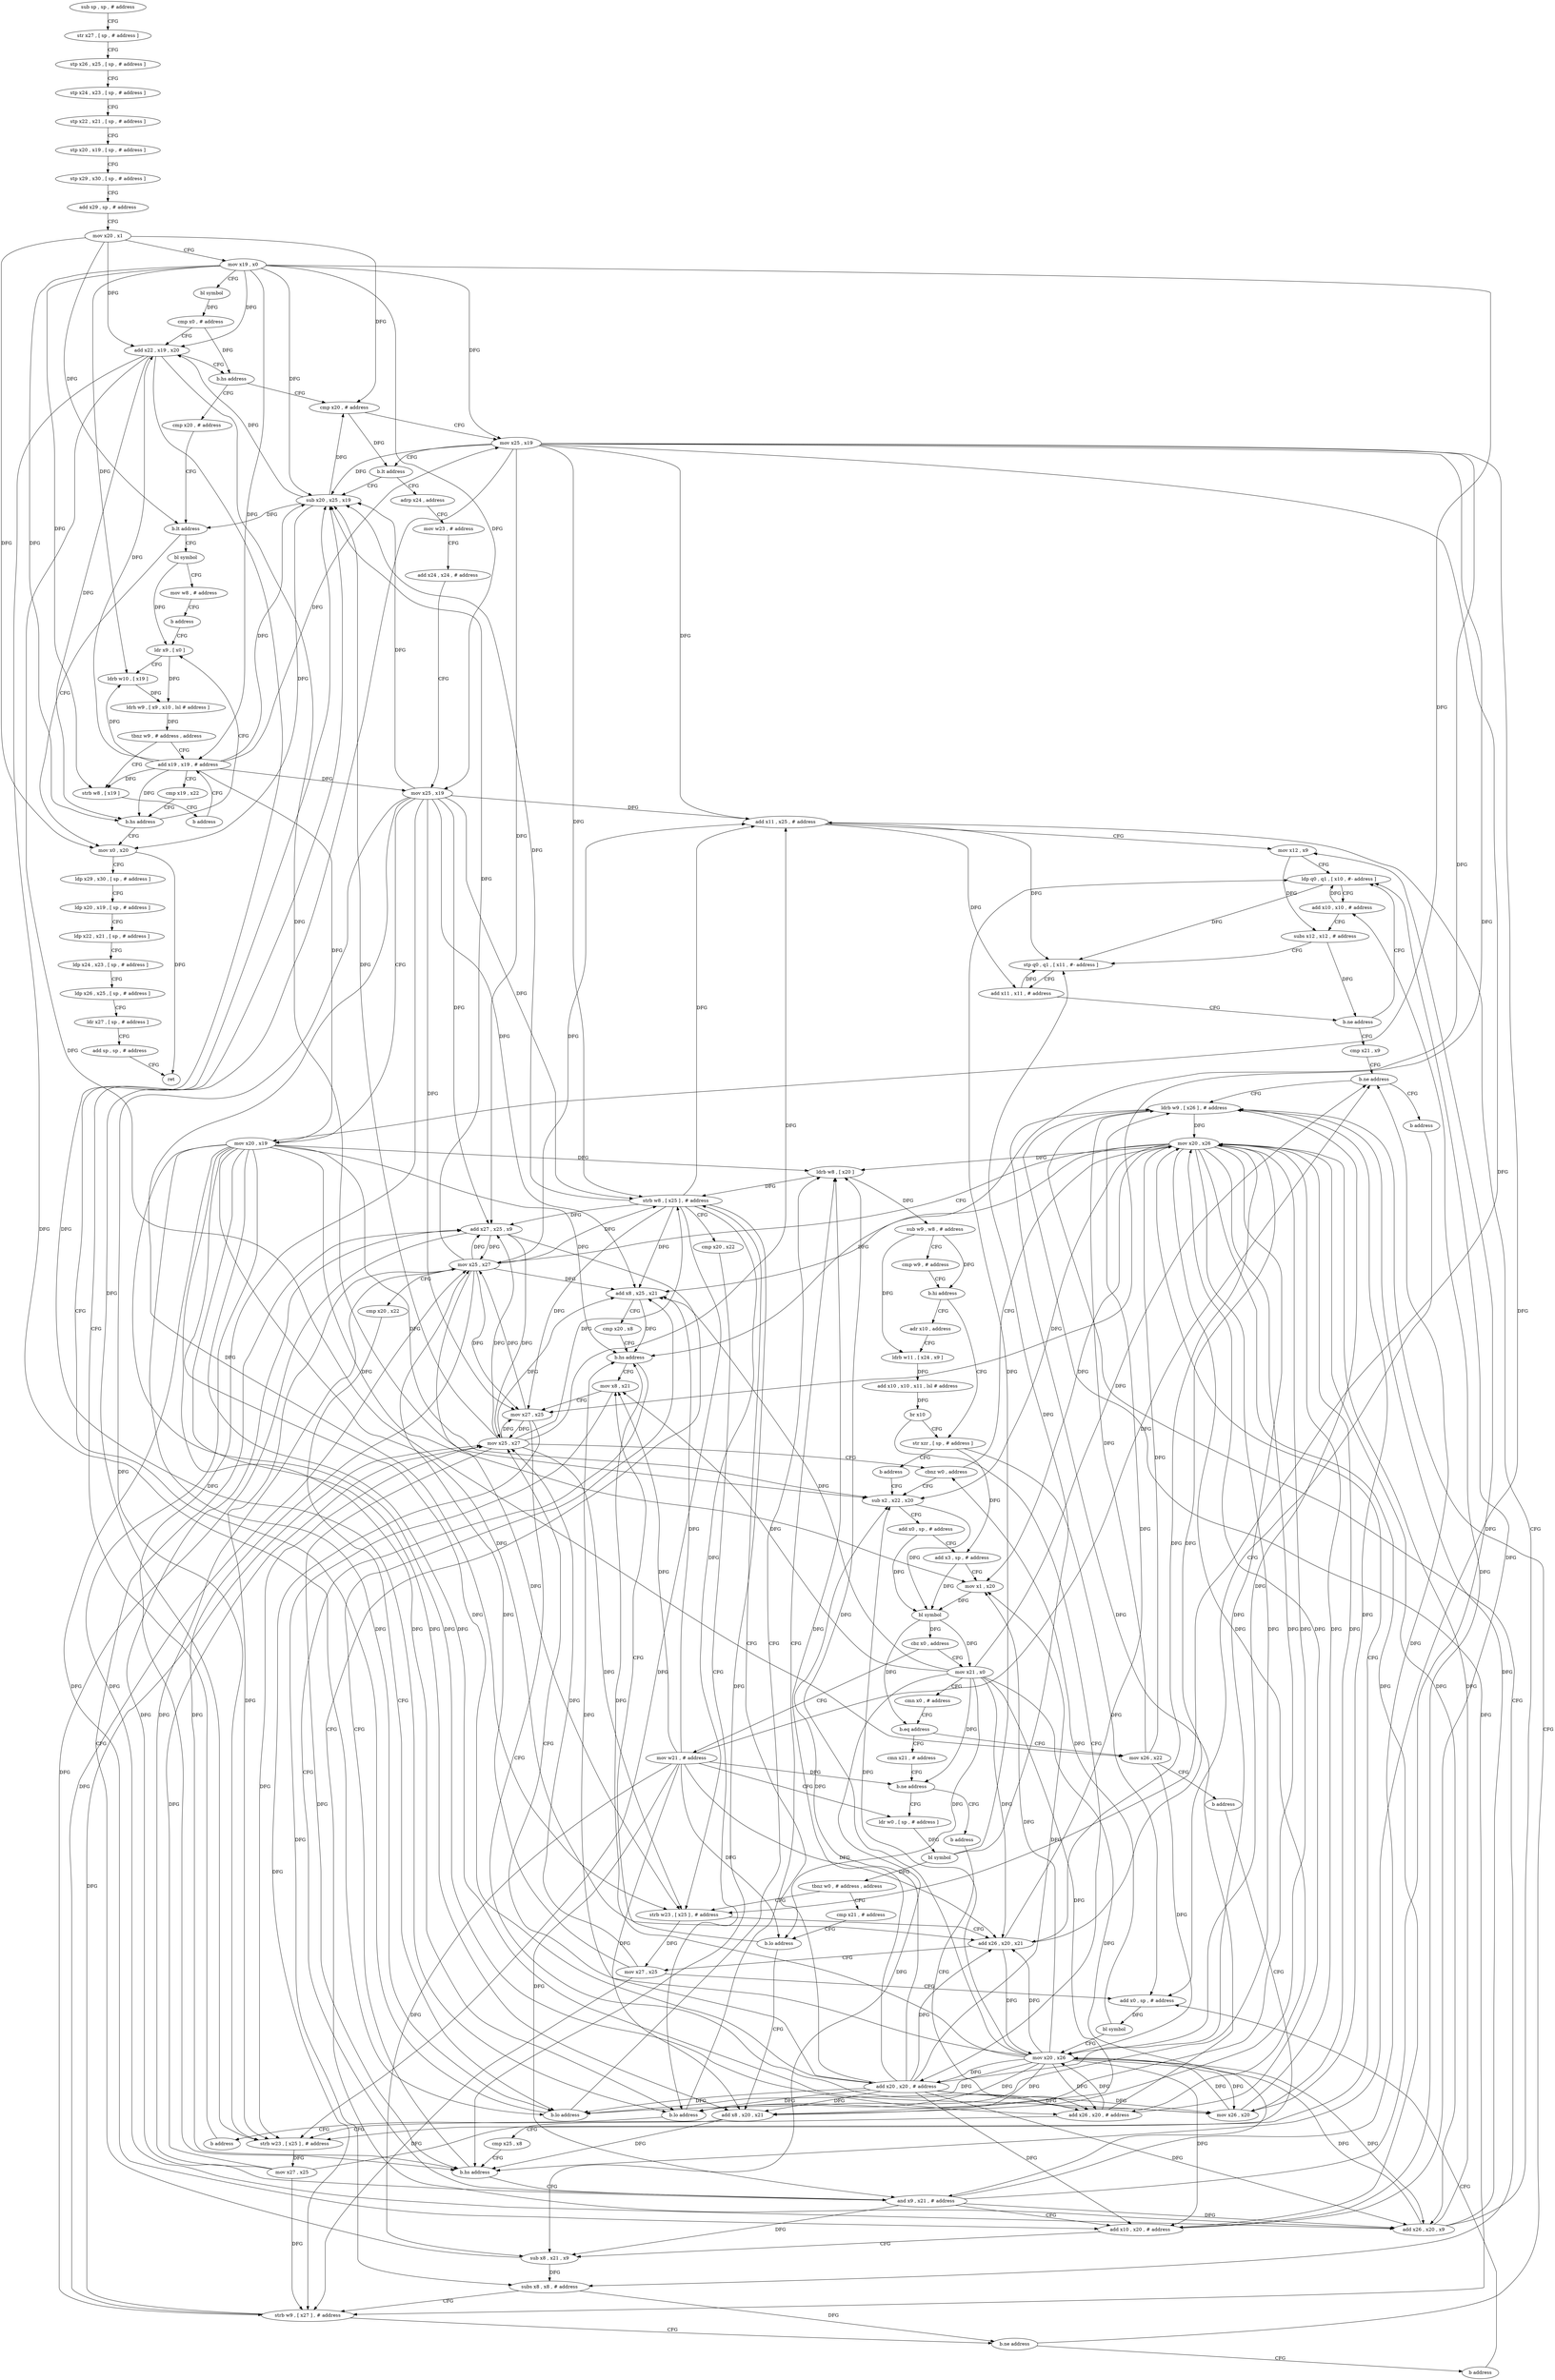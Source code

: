 digraph "func" {
"4266108" [label = "sub sp , sp , # address" ]
"4266112" [label = "str x27 , [ sp , # address ]" ]
"4266116" [label = "stp x26 , x25 , [ sp , # address ]" ]
"4266120" [label = "stp x24 , x23 , [ sp , # address ]" ]
"4266124" [label = "stp x22 , x21 , [ sp , # address ]" ]
"4266128" [label = "stp x20 , x19 , [ sp , # address ]" ]
"4266132" [label = "stp x29 , x30 , [ sp , # address ]" ]
"4266136" [label = "add x29 , sp , # address" ]
"4266140" [label = "mov x20 , x1" ]
"4266144" [label = "mov x19 , x0" ]
"4266148" [label = "bl symbol" ]
"4266152" [label = "cmp x0 , # address" ]
"4266156" [label = "add x22 , x19 , x20" ]
"4266160" [label = "b.hs address" ]
"4266220" [label = "cmp x20 , # address" ]
"4266164" [label = "cmp x20 , # address" ]
"4266224" [label = "mov x25 , x19" ]
"4266228" [label = "b.lt address" ]
"4266572" [label = "sub x20 , x25 , x19" ]
"4266232" [label = "adrp x24 , address" ]
"4266168" [label = "b.lt address" ]
"4266576" [label = "mov x0 , x20" ]
"4266172" [label = "bl symbol" ]
"4266236" [label = "mov w23 , # address" ]
"4266240" [label = "add x24 , x24 , # address" ]
"4266244" [label = "mov x25 , x19" ]
"4266248" [label = "mov x20 , x19" ]
"4266252" [label = "ldrb w8 , [ x20 ]" ]
"4266580" [label = "ldp x29 , x30 , [ sp , # address ]" ]
"4266584" [label = "ldp x20 , x19 , [ sp , # address ]" ]
"4266588" [label = "ldp x22 , x21 , [ sp , # address ]" ]
"4266592" [label = "ldp x24 , x23 , [ sp , # address ]" ]
"4266596" [label = "ldp x26 , x25 , [ sp , # address ]" ]
"4266600" [label = "ldr x27 , [ sp , # address ]" ]
"4266604" [label = "add sp , sp , # address" ]
"4266608" [label = "ret" ]
"4266176" [label = "mov w8 , # address" ]
"4266180" [label = "b address" ]
"4266196" [label = "ldr x9 , [ x0 ]" ]
"4266304" [label = "str xzr , [ sp , # address ]" ]
"4266308" [label = "b address" ]
"4266344" [label = "sub x2 , x22 , x20" ]
"4266268" [label = "adr x10 , address" ]
"4266272" [label = "ldrb w11 , [ x24 , x9 ]" ]
"4266276" [label = "add x10 , x10 , x11 , lsl # address" ]
"4266280" [label = "br x10" ]
"4266284" [label = "add x20 , x20 , # address" ]
"4266200" [label = "ldrb w10 , [ x19 ]" ]
"4266204" [label = "ldrh w9 , [ x9 , x10 , lsl # address ]" ]
"4266208" [label = "tbnz w9 , # address , address" ]
"4266184" [label = "add x19 , x19 , # address" ]
"4266212" [label = "strb w8 , [ x19 ]" ]
"4266348" [label = "add x0 , sp , # address" ]
"4266352" [label = "add x3 , sp , # address" ]
"4266356" [label = "mov x1 , x20" ]
"4266360" [label = "bl symbol" ]
"4266364" [label = "cbz x0 , address" ]
"4266392" [label = "mov w21 , # address" ]
"4266368" [label = "mov x21 , x0" ]
"4266288" [label = "strb w8 , [ x25 ] , # address" ]
"4266292" [label = "cmp x20 , x22" ]
"4266296" [label = "b.lo address" ]
"4266300" [label = "b address" ]
"4266188" [label = "cmp x19 , x22" ]
"4266192" [label = "b.hs address" ]
"4266216" [label = "b address" ]
"4266396" [label = "ldr w0 , [ sp , # address ]" ]
"4266372" [label = "cmn x0 , # address" ]
"4266376" [label = "b.eq address" ]
"4266536" [label = "mov x26 , x22" ]
"4266380" [label = "cmn x21 , # address" ]
"4266256" [label = "sub w9 , w8 , # address" ]
"4266260" [label = "cmp w9 , # address" ]
"4266264" [label = "b.hi address" ]
"4266312" [label = "strb w23 , [ x25 ] , # address" ]
"4266316" [label = "add x26 , x20 , x21" ]
"4266320" [label = "mov x27 , x25" ]
"4266324" [label = "add x0 , sp , # address" ]
"4266408" [label = "cmp x21 , # address" ]
"4266412" [label = "b.lo address" ]
"4266440" [label = "mov x8 , x21" ]
"4266416" [label = "add x8 , x20 , x21" ]
"4266540" [label = "b address" ]
"4266548" [label = "strb w23 , [ x25 ] , # address" ]
"4266384" [label = "b.ne address" ]
"4266388" [label = "b address" ]
"4266556" [label = "mov x20 , x26" ]
"4266560" [label = "mov x25 , x27" ]
"4266564" [label = "cmp x20 , x22" ]
"4266568" [label = "b.lo address" ]
"4266444" [label = "mov x27 , x25" ]
"4266448" [label = "mov x26 , x20" ]
"4266452" [label = "ldrb w9 , [ x26 ] , # address" ]
"4266420" [label = "cmp x25 , x8" ]
"4266424" [label = "b.hs address" ]
"4266472" [label = "and x9 , x21 , # address" ]
"4266428" [label = "add x8 , x25 , x21" ]
"4266552" [label = "mov x27 , x25" ]
"4266400" [label = "bl symbol" ]
"4266404" [label = "tbnz w0 , # address , address" ]
"4266544" [label = "add x26 , x20 , # address" ]
"4266456" [label = "subs x8 , x8 , # address" ]
"4266460" [label = "strb w9 , [ x27 ] , # address" ]
"4266464" [label = "b.ne address" ]
"4266468" [label = "b address" ]
"4266476" [label = "add x10 , x20 , # address" ]
"4266480" [label = "sub x8 , x21 , x9" ]
"4266484" [label = "add x27 , x25 , x9" ]
"4266488" [label = "add x26 , x20 , x9" ]
"4266492" [label = "add x11 , x25 , # address" ]
"4266496" [label = "mov x12 , x9" ]
"4266500" [label = "ldp q0 , q1 , [ x10 , #- address ]" ]
"4266432" [label = "cmp x20 , x8" ]
"4266436" [label = "b.hs address" ]
"4266328" [label = "bl symbol" ]
"4266332" [label = "mov x20 , x26" ]
"4266336" [label = "mov x25 , x27" ]
"4266340" [label = "cbnz w0 , address" ]
"4266504" [label = "add x10 , x10 , # address" ]
"4266508" [label = "subs x12 , x12 , # address" ]
"4266512" [label = "stp q0 , q1 , [ x11 , #- address ]" ]
"4266516" [label = "add x11 , x11 , # address" ]
"4266520" [label = "b.ne address" ]
"4266524" [label = "cmp x21 , x9" ]
"4266528" [label = "b.ne address" ]
"4266532" [label = "b address" ]
"4266108" -> "4266112" [ label = "CFG" ]
"4266112" -> "4266116" [ label = "CFG" ]
"4266116" -> "4266120" [ label = "CFG" ]
"4266120" -> "4266124" [ label = "CFG" ]
"4266124" -> "4266128" [ label = "CFG" ]
"4266128" -> "4266132" [ label = "CFG" ]
"4266132" -> "4266136" [ label = "CFG" ]
"4266136" -> "4266140" [ label = "CFG" ]
"4266140" -> "4266144" [ label = "CFG" ]
"4266140" -> "4266156" [ label = "DFG" ]
"4266140" -> "4266220" [ label = "DFG" ]
"4266140" -> "4266168" [ label = "DFG" ]
"4266140" -> "4266576" [ label = "DFG" ]
"4266144" -> "4266148" [ label = "CFG" ]
"4266144" -> "4266156" [ label = "DFG" ]
"4266144" -> "4266224" [ label = "DFG" ]
"4266144" -> "4266572" [ label = "DFG" ]
"4266144" -> "4266244" [ label = "DFG" ]
"4266144" -> "4266248" [ label = "DFG" ]
"4266144" -> "4266200" [ label = "DFG" ]
"4266144" -> "4266184" [ label = "DFG" ]
"4266144" -> "4266192" [ label = "DFG" ]
"4266144" -> "4266212" [ label = "DFG" ]
"4266148" -> "4266152" [ label = "DFG" ]
"4266152" -> "4266156" [ label = "CFG" ]
"4266152" -> "4266160" [ label = "DFG" ]
"4266156" -> "4266160" [ label = "CFG" ]
"4266156" -> "4266192" [ label = "DFG" ]
"4266156" -> "4266344" [ label = "DFG" ]
"4266156" -> "4266296" [ label = "DFG" ]
"4266156" -> "4266536" [ label = "DFG" ]
"4266156" -> "4266568" [ label = "DFG" ]
"4266160" -> "4266220" [ label = "CFG" ]
"4266160" -> "4266164" [ label = "CFG" ]
"4266220" -> "4266224" [ label = "CFG" ]
"4266220" -> "4266228" [ label = "DFG" ]
"4266164" -> "4266168" [ label = "CFG" ]
"4266224" -> "4266228" [ label = "CFG" ]
"4266224" -> "4266572" [ label = "DFG" ]
"4266224" -> "4266288" [ label = "DFG" ]
"4266224" -> "4266312" [ label = "DFG" ]
"4266224" -> "4266548" [ label = "DFG" ]
"4266224" -> "4266444" [ label = "DFG" ]
"4266224" -> "4266424" [ label = "DFG" ]
"4266224" -> "4266484" [ label = "DFG" ]
"4266224" -> "4266492" [ label = "DFG" ]
"4266224" -> "4266428" [ label = "DFG" ]
"4266228" -> "4266572" [ label = "CFG" ]
"4266228" -> "4266232" [ label = "CFG" ]
"4266572" -> "4266576" [ label = "DFG" ]
"4266572" -> "4266156" [ label = "DFG" ]
"4266572" -> "4266220" [ label = "DFG" ]
"4266572" -> "4266168" [ label = "DFG" ]
"4266232" -> "4266236" [ label = "CFG" ]
"4266168" -> "4266576" [ label = "CFG" ]
"4266168" -> "4266172" [ label = "CFG" ]
"4266576" -> "4266580" [ label = "CFG" ]
"4266576" -> "4266608" [ label = "DFG" ]
"4266172" -> "4266176" [ label = "CFG" ]
"4266172" -> "4266196" [ label = "DFG" ]
"4266236" -> "4266240" [ label = "CFG" ]
"4266240" -> "4266244" [ label = "CFG" ]
"4266244" -> "4266248" [ label = "CFG" ]
"4266244" -> "4266572" [ label = "DFG" ]
"4266244" -> "4266288" [ label = "DFG" ]
"4266244" -> "4266312" [ label = "DFG" ]
"4266244" -> "4266548" [ label = "DFG" ]
"4266244" -> "4266444" [ label = "DFG" ]
"4266244" -> "4266424" [ label = "DFG" ]
"4266244" -> "4266484" [ label = "DFG" ]
"4266244" -> "4266492" [ label = "DFG" ]
"4266244" -> "4266428" [ label = "DFG" ]
"4266248" -> "4266252" [ label = "DFG" ]
"4266248" -> "4266344" [ label = "DFG" ]
"4266248" -> "4266356" [ label = "DFG" ]
"4266248" -> "4266284" [ label = "DFG" ]
"4266248" -> "4266296" [ label = "DFG" ]
"4266248" -> "4266316" [ label = "DFG" ]
"4266248" -> "4266448" [ label = "DFG" ]
"4266248" -> "4266416" [ label = "DFG" ]
"4266248" -> "4266568" [ label = "DFG" ]
"4266248" -> "4266544" [ label = "DFG" ]
"4266248" -> "4266476" [ label = "DFG" ]
"4266248" -> "4266488" [ label = "DFG" ]
"4266248" -> "4266436" [ label = "DFG" ]
"4266252" -> "4266256" [ label = "DFG" ]
"4266252" -> "4266288" [ label = "DFG" ]
"4266580" -> "4266584" [ label = "CFG" ]
"4266584" -> "4266588" [ label = "CFG" ]
"4266588" -> "4266592" [ label = "CFG" ]
"4266592" -> "4266596" [ label = "CFG" ]
"4266596" -> "4266600" [ label = "CFG" ]
"4266600" -> "4266604" [ label = "CFG" ]
"4266604" -> "4266608" [ label = "CFG" ]
"4266176" -> "4266180" [ label = "CFG" ]
"4266180" -> "4266196" [ label = "CFG" ]
"4266196" -> "4266200" [ label = "CFG" ]
"4266196" -> "4266204" [ label = "DFG" ]
"4266304" -> "4266308" [ label = "CFG" ]
"4266304" -> "4266352" [ label = "DFG" ]
"4266304" -> "4266324" [ label = "DFG" ]
"4266308" -> "4266344" [ label = "CFG" ]
"4266344" -> "4266348" [ label = "CFG" ]
"4266344" -> "4266360" [ label = "DFG" ]
"4266268" -> "4266272" [ label = "CFG" ]
"4266272" -> "4266276" [ label = "DFG" ]
"4266276" -> "4266280" [ label = "DFG" ]
"4266280" -> "4266284" [ label = "CFG" ]
"4266280" -> "4266304" [ label = "CFG" ]
"4266284" -> "4266288" [ label = "CFG" ]
"4266284" -> "4266252" [ label = "DFG" ]
"4266284" -> "4266344" [ label = "DFG" ]
"4266284" -> "4266356" [ label = "DFG" ]
"4266284" -> "4266296" [ label = "DFG" ]
"4266284" -> "4266316" [ label = "DFG" ]
"4266284" -> "4266448" [ label = "DFG" ]
"4266284" -> "4266416" [ label = "DFG" ]
"4266284" -> "4266568" [ label = "DFG" ]
"4266284" -> "4266544" [ label = "DFG" ]
"4266284" -> "4266476" [ label = "DFG" ]
"4266284" -> "4266488" [ label = "DFG" ]
"4266284" -> "4266436" [ label = "DFG" ]
"4266200" -> "4266204" [ label = "DFG" ]
"4266204" -> "4266208" [ label = "DFG" ]
"4266208" -> "4266184" [ label = "CFG" ]
"4266208" -> "4266212" [ label = "CFG" ]
"4266184" -> "4266188" [ label = "CFG" ]
"4266184" -> "4266224" [ label = "DFG" ]
"4266184" -> "4266572" [ label = "DFG" ]
"4266184" -> "4266244" [ label = "DFG" ]
"4266184" -> "4266248" [ label = "DFG" ]
"4266184" -> "4266200" [ label = "DFG" ]
"4266184" -> "4266156" [ label = "DFG" ]
"4266184" -> "4266192" [ label = "DFG" ]
"4266184" -> "4266212" [ label = "DFG" ]
"4266212" -> "4266216" [ label = "CFG" ]
"4266348" -> "4266352" [ label = "CFG" ]
"4266348" -> "4266360" [ label = "DFG" ]
"4266352" -> "4266356" [ label = "CFG" ]
"4266352" -> "4266360" [ label = "DFG" ]
"4266356" -> "4266360" [ label = "DFG" ]
"4266360" -> "4266364" [ label = "DFG" ]
"4266360" -> "4266368" [ label = "DFG" ]
"4266360" -> "4266376" [ label = "DFG" ]
"4266364" -> "4266392" [ label = "CFG" ]
"4266364" -> "4266368" [ label = "CFG" ]
"4266392" -> "4266396" [ label = "CFG" ]
"4266392" -> "4266384" [ label = "DFG" ]
"4266392" -> "4266316" [ label = "DFG" ]
"4266392" -> "4266412" [ label = "DFG" ]
"4266392" -> "4266440" [ label = "DFG" ]
"4266392" -> "4266416" [ label = "DFG" ]
"4266392" -> "4266472" [ label = "DFG" ]
"4266392" -> "4266480" [ label = "DFG" ]
"4266392" -> "4266428" [ label = "DFG" ]
"4266392" -> "4266528" [ label = "DFG" ]
"4266368" -> "4266372" [ label = "CFG" ]
"4266368" -> "4266384" [ label = "DFG" ]
"4266368" -> "4266316" [ label = "DFG" ]
"4266368" -> "4266412" [ label = "DFG" ]
"4266368" -> "4266440" [ label = "DFG" ]
"4266368" -> "4266416" [ label = "DFG" ]
"4266368" -> "4266472" [ label = "DFG" ]
"4266368" -> "4266480" [ label = "DFG" ]
"4266368" -> "4266428" [ label = "DFG" ]
"4266368" -> "4266528" [ label = "DFG" ]
"4266288" -> "4266292" [ label = "CFG" ]
"4266288" -> "4266572" [ label = "DFG" ]
"4266288" -> "4266312" [ label = "DFG" ]
"4266288" -> "4266548" [ label = "DFG" ]
"4266288" -> "4266444" [ label = "DFG" ]
"4266288" -> "4266424" [ label = "DFG" ]
"4266288" -> "4266484" [ label = "DFG" ]
"4266288" -> "4266492" [ label = "DFG" ]
"4266288" -> "4266428" [ label = "DFG" ]
"4266292" -> "4266296" [ label = "CFG" ]
"4266296" -> "4266252" [ label = "CFG" ]
"4266296" -> "4266300" [ label = "CFG" ]
"4266300" -> "4266572" [ label = "CFG" ]
"4266188" -> "4266192" [ label = "CFG" ]
"4266192" -> "4266576" [ label = "CFG" ]
"4266192" -> "4266196" [ label = "CFG" ]
"4266216" -> "4266184" [ label = "CFG" ]
"4266396" -> "4266400" [ label = "DFG" ]
"4266372" -> "4266376" [ label = "CFG" ]
"4266376" -> "4266536" [ label = "CFG" ]
"4266376" -> "4266380" [ label = "CFG" ]
"4266536" -> "4266540" [ label = "CFG" ]
"4266536" -> "4266332" [ label = "DFG" ]
"4266536" -> "4266556" [ label = "DFG" ]
"4266536" -> "4266452" [ label = "DFG" ]
"4266380" -> "4266384" [ label = "CFG" ]
"4266256" -> "4266260" [ label = "CFG" ]
"4266256" -> "4266264" [ label = "DFG" ]
"4266256" -> "4266272" [ label = "DFG" ]
"4266260" -> "4266264" [ label = "CFG" ]
"4266264" -> "4266304" [ label = "CFG" ]
"4266264" -> "4266268" [ label = "CFG" ]
"4266312" -> "4266316" [ label = "CFG" ]
"4266312" -> "4266320" [ label = "DFG" ]
"4266316" -> "4266320" [ label = "CFG" ]
"4266316" -> "4266332" [ label = "DFG" ]
"4266316" -> "4266556" [ label = "DFG" ]
"4266316" -> "4266452" [ label = "DFG" ]
"4266320" -> "4266324" [ label = "CFG" ]
"4266320" -> "4266336" [ label = "DFG" ]
"4266320" -> "4266560" [ label = "DFG" ]
"4266320" -> "4266460" [ label = "DFG" ]
"4266324" -> "4266328" [ label = "DFG" ]
"4266408" -> "4266412" [ label = "CFG" ]
"4266412" -> "4266440" [ label = "CFG" ]
"4266412" -> "4266416" [ label = "CFG" ]
"4266440" -> "4266444" [ label = "CFG" ]
"4266440" -> "4266456" [ label = "DFG" ]
"4266416" -> "4266420" [ label = "CFG" ]
"4266416" -> "4266424" [ label = "DFG" ]
"4266540" -> "4266548" [ label = "CFG" ]
"4266548" -> "4266552" [ label = "DFG" ]
"4266384" -> "4266396" [ label = "CFG" ]
"4266384" -> "4266388" [ label = "CFG" ]
"4266388" -> "4266544" [ label = "CFG" ]
"4266556" -> "4266560" [ label = "CFG" ]
"4266556" -> "4266252" [ label = "DFG" ]
"4266556" -> "4266344" [ label = "DFG" ]
"4266556" -> "4266356" [ label = "DFG" ]
"4266556" -> "4266284" [ label = "DFG" ]
"4266556" -> "4266448" [ label = "DFG" ]
"4266556" -> "4266296" [ label = "DFG" ]
"4266556" -> "4266316" [ label = "DFG" ]
"4266556" -> "4266416" [ label = "DFG" ]
"4266556" -> "4266568" [ label = "DFG" ]
"4266556" -> "4266544" [ label = "DFG" ]
"4266556" -> "4266476" [ label = "DFG" ]
"4266556" -> "4266488" [ label = "DFG" ]
"4266556" -> "4266436" [ label = "DFG" ]
"4266560" -> "4266564" [ label = "CFG" ]
"4266560" -> "4266288" [ label = "DFG" ]
"4266560" -> "4266312" [ label = "DFG" ]
"4266560" -> "4266548" [ label = "DFG" ]
"4266560" -> "4266444" [ label = "DFG" ]
"4266560" -> "4266572" [ label = "DFG" ]
"4266560" -> "4266424" [ label = "DFG" ]
"4266560" -> "4266484" [ label = "DFG" ]
"4266560" -> "4266492" [ label = "DFG" ]
"4266560" -> "4266428" [ label = "DFG" ]
"4266564" -> "4266568" [ label = "CFG" ]
"4266568" -> "4266252" [ label = "CFG" ]
"4266568" -> "4266572" [ label = "CFG" ]
"4266444" -> "4266448" [ label = "CFG" ]
"4266444" -> "4266336" [ label = "DFG" ]
"4266444" -> "4266560" [ label = "DFG" ]
"4266444" -> "4266460" [ label = "DFG" ]
"4266448" -> "4266452" [ label = "DFG" ]
"4266448" -> "4266332" [ label = "DFG" ]
"4266448" -> "4266556" [ label = "DFG" ]
"4266452" -> "4266456" [ label = "CFG" ]
"4266452" -> "4266332" [ label = "DFG" ]
"4266452" -> "4266556" [ label = "DFG" ]
"4266452" -> "4266460" [ label = "DFG" ]
"4266420" -> "4266424" [ label = "CFG" ]
"4266424" -> "4266472" [ label = "CFG" ]
"4266424" -> "4266428" [ label = "CFG" ]
"4266472" -> "4266476" [ label = "CFG" ]
"4266472" -> "4266480" [ label = "DFG" ]
"4266472" -> "4266484" [ label = "DFG" ]
"4266472" -> "4266488" [ label = "DFG" ]
"4266472" -> "4266496" [ label = "DFG" ]
"4266472" -> "4266528" [ label = "DFG" ]
"4266428" -> "4266432" [ label = "CFG" ]
"4266428" -> "4266436" [ label = "DFG" ]
"4266552" -> "4266556" [ label = "CFG" ]
"4266552" -> "4266336" [ label = "DFG" ]
"4266552" -> "4266560" [ label = "DFG" ]
"4266552" -> "4266460" [ label = "DFG" ]
"4266400" -> "4266404" [ label = "DFG" ]
"4266400" -> "4266500" [ label = "DFG" ]
"4266400" -> "4266512" [ label = "DFG" ]
"4266404" -> "4266312" [ label = "CFG" ]
"4266404" -> "4266408" [ label = "CFG" ]
"4266544" -> "4266548" [ label = "CFG" ]
"4266544" -> "4266332" [ label = "DFG" ]
"4266544" -> "4266556" [ label = "DFG" ]
"4266544" -> "4266452" [ label = "DFG" ]
"4266456" -> "4266460" [ label = "CFG" ]
"4266456" -> "4266464" [ label = "DFG" ]
"4266460" -> "4266464" [ label = "CFG" ]
"4266460" -> "4266336" [ label = "DFG" ]
"4266460" -> "4266560" [ label = "DFG" ]
"4266464" -> "4266452" [ label = "CFG" ]
"4266464" -> "4266468" [ label = "CFG" ]
"4266468" -> "4266324" [ label = "CFG" ]
"4266476" -> "4266480" [ label = "CFG" ]
"4266476" -> "4266500" [ label = "DFG" ]
"4266476" -> "4266504" [ label = "DFG" ]
"4266480" -> "4266484" [ label = "CFG" ]
"4266480" -> "4266456" [ label = "DFG" ]
"4266484" -> "4266488" [ label = "CFG" ]
"4266484" -> "4266336" [ label = "DFG" ]
"4266484" -> "4266560" [ label = "DFG" ]
"4266484" -> "4266460" [ label = "DFG" ]
"4266488" -> "4266492" [ label = "CFG" ]
"4266488" -> "4266332" [ label = "DFG" ]
"4266488" -> "4266556" [ label = "DFG" ]
"4266488" -> "4266452" [ label = "DFG" ]
"4266492" -> "4266496" [ label = "CFG" ]
"4266492" -> "4266512" [ label = "DFG" ]
"4266492" -> "4266516" [ label = "DFG" ]
"4266496" -> "4266500" [ label = "CFG" ]
"4266496" -> "4266508" [ label = "DFG" ]
"4266500" -> "4266504" [ label = "CFG" ]
"4266500" -> "4266512" [ label = "DFG" ]
"4266432" -> "4266436" [ label = "CFG" ]
"4266436" -> "4266472" [ label = "CFG" ]
"4266436" -> "4266440" [ label = "CFG" ]
"4266328" -> "4266332" [ label = "CFG" ]
"4266328" -> "4266340" [ label = "DFG" ]
"4266332" -> "4266336" [ label = "CFG" ]
"4266332" -> "4266252" [ label = "DFG" ]
"4266332" -> "4266344" [ label = "DFG" ]
"4266332" -> "4266356" [ label = "DFG" ]
"4266332" -> "4266284" [ label = "DFG" ]
"4266332" -> "4266296" [ label = "DFG" ]
"4266332" -> "4266316" [ label = "DFG" ]
"4266332" -> "4266448" [ label = "DFG" ]
"4266332" -> "4266416" [ label = "DFG" ]
"4266332" -> "4266568" [ label = "DFG" ]
"4266332" -> "4266544" [ label = "DFG" ]
"4266332" -> "4266476" [ label = "DFG" ]
"4266332" -> "4266488" [ label = "DFG" ]
"4266332" -> "4266436" [ label = "DFG" ]
"4266336" -> "4266340" [ label = "CFG" ]
"4266336" -> "4266288" [ label = "DFG" ]
"4266336" -> "4266312" [ label = "DFG" ]
"4266336" -> "4266548" [ label = "DFG" ]
"4266336" -> "4266572" [ label = "DFG" ]
"4266336" -> "4266444" [ label = "DFG" ]
"4266336" -> "4266424" [ label = "DFG" ]
"4266336" -> "4266484" [ label = "DFG" ]
"4266336" -> "4266492" [ label = "DFG" ]
"4266336" -> "4266428" [ label = "DFG" ]
"4266340" -> "4266556" [ label = "CFG" ]
"4266340" -> "4266344" [ label = "CFG" ]
"4266504" -> "4266508" [ label = "CFG" ]
"4266504" -> "4266500" [ label = "DFG" ]
"4266508" -> "4266512" [ label = "CFG" ]
"4266508" -> "4266520" [ label = "DFG" ]
"4266512" -> "4266516" [ label = "CFG" ]
"4266516" -> "4266520" [ label = "CFG" ]
"4266516" -> "4266512" [ label = "DFG" ]
"4266520" -> "4266500" [ label = "CFG" ]
"4266520" -> "4266524" [ label = "CFG" ]
"4266524" -> "4266528" [ label = "CFG" ]
"4266528" -> "4266452" [ label = "CFG" ]
"4266528" -> "4266532" [ label = "CFG" ]
"4266532" -> "4266324" [ label = "CFG" ]
}
